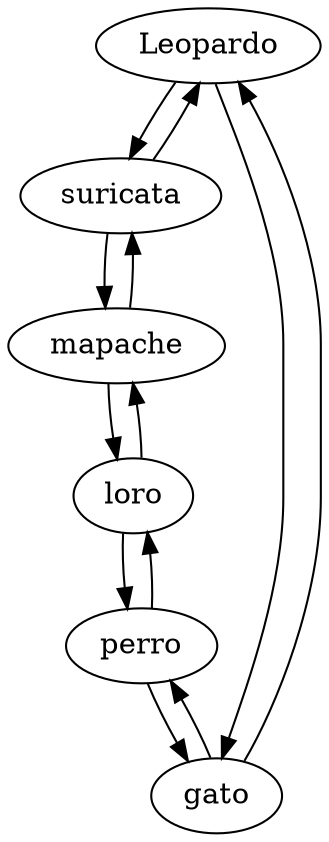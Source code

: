 digraph G { 
Node0[label="Leopardo"];
Node1[label="suricata"];
Node0 -> Node1;
Node1 -> Node0;
Node2[label="mapache"];
Node1 -> Node2;
Node2 -> Node1;
Node3[label="loro"];
Node2 -> Node3;
Node3 -> Node2;
Node4[label="perro"];
Node3 -> Node4;
Node4 -> Node3;
Node5[label="gato"];
Node4 -> Node5;
Node5 -> Node4;
Node5 -> Node0;
Node0 -> Node5;
}